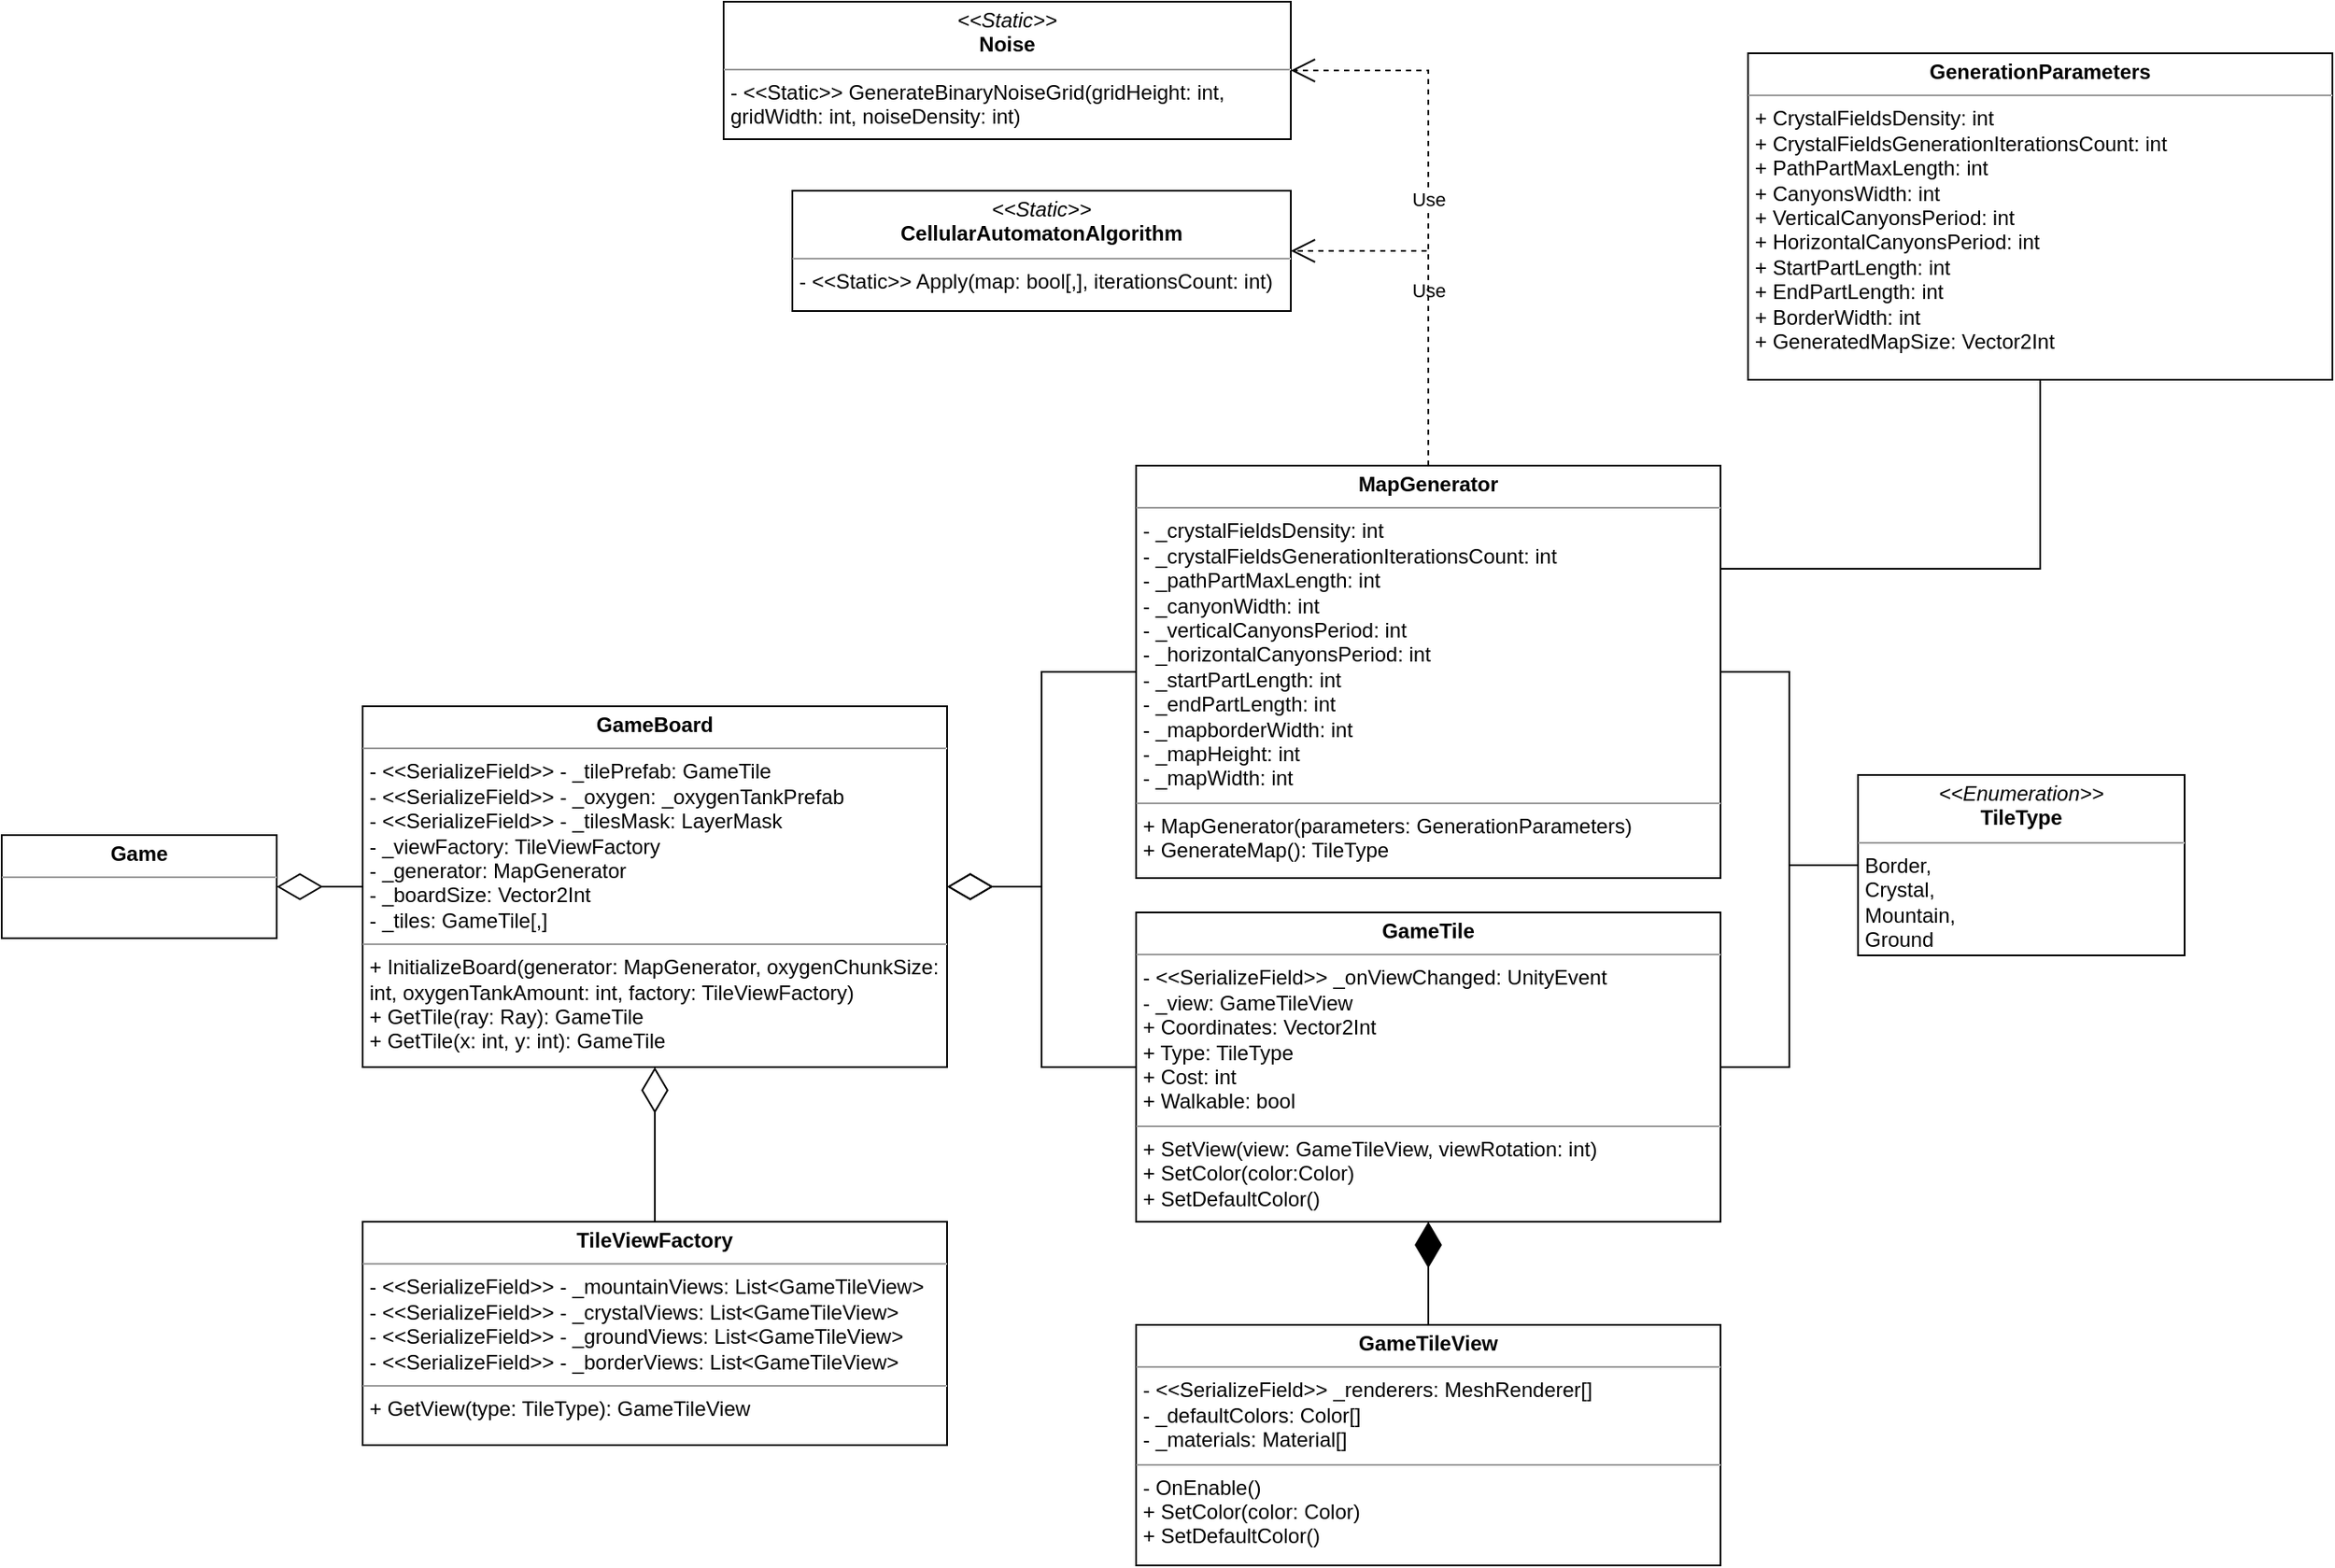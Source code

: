 <mxfile version="22.1.11" type="github">
  <diagram name="Страница — 1" id="3spQ1OdB81bb0q3GTsnV">
    <mxGraphModel dx="2901" dy="1106" grid="1" gridSize="10" guides="1" tooltips="1" connect="1" arrows="1" fold="1" page="1" pageScale="1" pageWidth="827" pageHeight="1169" math="0" shadow="0">
      <root>
        <mxCell id="0" />
        <mxCell id="1" parent="0" />
        <mxCell id="zuA1bw3WOwrKZyjwUTwy-1" value="&lt;p style=&quot;margin:0px;margin-top:4px;text-align:center;&quot;&gt;&lt;i&gt;&amp;lt;&amp;lt;Static&amp;gt;&amp;gt;&lt;/i&gt;&lt;br&gt;&lt;b&gt;CellularAutomatonAlgorithm&lt;/b&gt;&lt;/p&gt;&lt;hr size=&quot;1&quot;&gt;&lt;p style=&quot;margin:0px;margin-left:4px;&quot;&gt;- &amp;lt;&amp;lt;Static&amp;gt;&amp;gt; Apply(map: bool[,], iterationsCount: int)&lt;/p&gt;" style="verticalAlign=top;align=left;overflow=fill;fontSize=12;fontFamily=Helvetica;html=1;whiteSpace=wrap;" vertex="1" parent="1">
          <mxGeometry x="420" y="390" width="290" height="70" as="geometry" />
        </mxCell>
        <mxCell id="zuA1bw3WOwrKZyjwUTwy-2" value="&lt;p style=&quot;margin:0px;margin-top:4px;text-align:center;&quot;&gt;&lt;b&gt;Game&lt;/b&gt;&lt;/p&gt;&lt;hr size=&quot;1&quot;&gt;&lt;p style=&quot;margin:0px;margin-left:4px;&quot;&gt;&lt;br&gt;&lt;/p&gt;" style="verticalAlign=top;align=left;overflow=fill;fontSize=12;fontFamily=Helvetica;html=1;whiteSpace=wrap;" vertex="1" parent="1">
          <mxGeometry x="-40" y="765" width="160" height="60" as="geometry" />
        </mxCell>
        <mxCell id="zuA1bw3WOwrKZyjwUTwy-3" value="&lt;p style=&quot;margin:0px;margin-top:4px;text-align:center;&quot;&gt;&lt;b&gt;MapGenerator&lt;/b&gt;&lt;/p&gt;&lt;hr size=&quot;1&quot;&gt;&lt;p style=&quot;margin:0px;margin-left:4px;&quot;&gt;- _crystalFieldsDensity: int&lt;/p&gt;&lt;p style=&quot;margin:0px;margin-left:4px;&quot;&gt;- _crystalFieldsGenerationIterationsCount: int&lt;/p&gt;&lt;p style=&quot;margin:0px;margin-left:4px;&quot;&gt;- _pathPartMaxLength: int&lt;/p&gt;&lt;p style=&quot;margin:0px;margin-left:4px;&quot;&gt;- _canyonWidth: int&lt;/p&gt;&lt;p style=&quot;margin:0px;margin-left:4px;&quot;&gt;- _verticalCanyonsPeriod: int&lt;/p&gt;&lt;p style=&quot;margin:0px;margin-left:4px;&quot;&gt;- _horizontalCanyonsPeriod: int&lt;/p&gt;&lt;p style=&quot;margin:0px;margin-left:4px;&quot;&gt;- _startPartLength: int&lt;/p&gt;&lt;p style=&quot;margin:0px;margin-left:4px;&quot;&gt;- _endPartLength: int&lt;/p&gt;&lt;p style=&quot;margin:0px;margin-left:4px;&quot;&gt;- _mapborderWidth: int&lt;/p&gt;&lt;p style=&quot;margin:0px;margin-left:4px;&quot;&gt;- _mapHeight: int&lt;/p&gt;&lt;p style=&quot;margin:0px;margin-left:4px;&quot;&gt;- _mapWidth: int&lt;/p&gt;&lt;hr size=&quot;1&quot;&gt;&lt;p style=&quot;margin:0px;margin-left:4px;&quot;&gt;+ MapGenerator(parameters: GenerationParameters)&lt;br&gt;&lt;/p&gt;&lt;p style=&quot;margin:0px;margin-left:4px;&quot;&gt;+ GenerateMap(): TileType&lt;br&gt;&lt;/p&gt;" style="verticalAlign=top;align=left;overflow=fill;fontSize=12;fontFamily=Helvetica;html=1;whiteSpace=wrap;" vertex="1" parent="1">
          <mxGeometry x="620" y="550" width="340" height="240" as="geometry" />
        </mxCell>
        <mxCell id="zuA1bw3WOwrKZyjwUTwy-4" value="Use" style="endArrow=open;endSize=12;dashed=1;html=1;rounded=0;entryX=1;entryY=0.5;entryDx=0;entryDy=0;exitX=0.5;exitY=0;exitDx=0;exitDy=0;edgeStyle=orthogonalEdgeStyle;" edge="1" parent="1" source="zuA1bw3WOwrKZyjwUTwy-3" target="zuA1bw3WOwrKZyjwUTwy-1">
          <mxGeometry width="160" relative="1" as="geometry">
            <mxPoint x="330" y="560" as="sourcePoint" />
            <mxPoint x="490" y="560" as="targetPoint" />
          </mxGeometry>
        </mxCell>
        <mxCell id="zuA1bw3WOwrKZyjwUTwy-5" value="&lt;p style=&quot;margin:0px;margin-top:4px;text-align:center;&quot;&gt;&lt;i&gt;&amp;lt;&amp;lt;Enumeration&amp;gt;&amp;gt;&lt;/i&gt;&lt;br&gt;&lt;b&gt;TileType&lt;/b&gt;&lt;/p&gt;&lt;hr size=&quot;1&quot;&gt;&lt;p style=&quot;margin:0px;margin-left:4px;&quot;&gt;Border,&lt;/p&gt;&lt;p style=&quot;margin:0px;margin-left:4px;&quot;&gt;Crystal,&lt;/p&gt;&lt;p style=&quot;margin:0px;margin-left:4px;&quot;&gt;Mountain,&lt;/p&gt;&lt;p style=&quot;margin:0px;margin-left:4px;&quot;&gt;Ground&lt;/p&gt;" style="verticalAlign=top;align=left;overflow=fill;fontSize=12;fontFamily=Helvetica;html=1;whiteSpace=wrap;" vertex="1" parent="1">
          <mxGeometry x="1040" y="730" width="190" height="105" as="geometry" />
        </mxCell>
        <mxCell id="zuA1bw3WOwrKZyjwUTwy-6" value="" style="endArrow=none;html=1;edgeStyle=orthogonalEdgeStyle;rounded=0;exitX=1;exitY=0.5;exitDx=0;exitDy=0;entryX=0;entryY=0.5;entryDx=0;entryDy=0;" edge="1" parent="1" source="zuA1bw3WOwrKZyjwUTwy-3" target="zuA1bw3WOwrKZyjwUTwy-5">
          <mxGeometry relative="1" as="geometry">
            <mxPoint x="1090" y="530" as="sourcePoint" />
            <mxPoint x="1250" y="530" as="targetPoint" />
          </mxGeometry>
        </mxCell>
        <mxCell id="zuA1bw3WOwrKZyjwUTwy-9" value="&lt;p style=&quot;margin:0px;margin-top:4px;text-align:center;&quot;&gt;&lt;i&gt;&amp;lt;&amp;lt;Static&amp;gt;&amp;gt;&lt;/i&gt;&lt;br&gt;&lt;b&gt;Noise&lt;/b&gt;&lt;/p&gt;&lt;hr size=&quot;1&quot;&gt;&lt;p style=&quot;margin:0px;margin-left:4px;&quot;&gt;- &amp;lt;&amp;lt;Static&amp;gt;&amp;gt; GenerateBinaryNoiseGrid(gridHeight: int, gridWidth: int, noiseDensity: int)&lt;/p&gt;" style="verticalAlign=top;align=left;overflow=fill;fontSize=12;fontFamily=Helvetica;html=1;whiteSpace=wrap;" vertex="1" parent="1">
          <mxGeometry x="380" y="280" width="330" height="80" as="geometry" />
        </mxCell>
        <mxCell id="zuA1bw3WOwrKZyjwUTwy-10" value="Use" style="endArrow=open;endSize=12;dashed=1;html=1;rounded=0;entryX=1;entryY=0.5;entryDx=0;entryDy=0;exitX=0.5;exitY=0;exitDx=0;exitDy=0;edgeStyle=orthogonalEdgeStyle;" edge="1" parent="1" source="zuA1bw3WOwrKZyjwUTwy-3" target="zuA1bw3WOwrKZyjwUTwy-9">
          <mxGeometry width="160" relative="1" as="geometry">
            <mxPoint x="800" y="560" as="sourcePoint" />
            <mxPoint x="645" y="470" as="targetPoint" />
          </mxGeometry>
        </mxCell>
        <mxCell id="zuA1bw3WOwrKZyjwUTwy-12" value="&lt;p style=&quot;margin:0px;margin-top:4px;text-align:center;&quot;&gt;&lt;b&gt;GameTile&lt;/b&gt;&lt;/p&gt;&lt;hr size=&quot;1&quot;&gt;&lt;p style=&quot;margin:0px;margin-left:4px;&quot;&gt;- &amp;lt;&amp;lt;SerializeField&amp;gt;&amp;gt; _onViewChanged: UnityEvent&lt;br&gt;&lt;/p&gt;&lt;p style=&quot;margin:0px;margin-left:4px;&quot;&gt;- _view: GameTileView&lt;/p&gt;&lt;p style=&quot;margin:0px;margin-left:4px;&quot;&gt;+ Coordinates: Vector2Int&lt;/p&gt;&lt;p style=&quot;margin:0px;margin-left:4px;&quot;&gt;+ Type: TileType&lt;/p&gt;&lt;p style=&quot;margin:0px;margin-left:4px;&quot;&gt;+ Cost: int&lt;/p&gt;&lt;p style=&quot;margin:0px;margin-left:4px;&quot;&gt;+ Walkable: bool&lt;/p&gt;&lt;hr size=&quot;1&quot;&gt;&lt;p style=&quot;margin:0px;margin-left:4px;&quot;&gt;+ SetView(view: GameTileView, viewRotation: int)&lt;/p&gt;&lt;p style=&quot;margin:0px;margin-left:4px;&quot;&gt;+ SetColor(color:Color)&lt;/p&gt;&lt;p style=&quot;margin:0px;margin-left:4px;&quot;&gt;+ SetDefaultColor()&lt;/p&gt;" style="verticalAlign=top;align=left;overflow=fill;fontSize=12;fontFamily=Helvetica;html=1;whiteSpace=wrap;" vertex="1" parent="1">
          <mxGeometry x="620" y="810" width="340" height="180" as="geometry" />
        </mxCell>
        <mxCell id="zuA1bw3WOwrKZyjwUTwy-13" value="" style="endArrow=none;html=1;edgeStyle=orthogonalEdgeStyle;rounded=0;exitX=1;exitY=0.5;exitDx=0;exitDy=0;entryX=0;entryY=0.5;entryDx=0;entryDy=0;" edge="1" parent="1" source="zuA1bw3WOwrKZyjwUTwy-12" target="zuA1bw3WOwrKZyjwUTwy-5">
          <mxGeometry relative="1" as="geometry">
            <mxPoint x="970" y="680" as="sourcePoint" />
            <mxPoint x="1061" y="680" as="targetPoint" />
          </mxGeometry>
        </mxCell>
        <mxCell id="zuA1bw3WOwrKZyjwUTwy-14" value="&lt;p style=&quot;margin:0px;margin-top:4px;text-align:center;&quot;&gt;&lt;b&gt;GenerationParameters&lt;/b&gt;&lt;/p&gt;&lt;hr size=&quot;1&quot;&gt;&lt;p style=&quot;margin:0px;margin-left:4px;&quot;&gt;+ CrystalFieldsDensity: int&lt;/p&gt;&lt;p style=&quot;margin:0px;margin-left:4px;&quot;&gt;+ CrystalFieldsGenerationIterationsCount: int&lt;/p&gt;&lt;p style=&quot;margin:0px;margin-left:4px;&quot;&gt;+ PathPartMaxLength: int&lt;/p&gt;&lt;p style=&quot;margin:0px;margin-left:4px;&quot;&gt;+ CanyonsWidth: int&lt;/p&gt;&lt;p style=&quot;margin:0px;margin-left:4px;&quot;&gt;+ VerticalCanyonsPeriod: int&lt;/p&gt;&lt;p style=&quot;margin:0px;margin-left:4px;&quot;&gt;+ HorizontalCanyonsPeriod: int&lt;/p&gt;&lt;p style=&quot;margin:0px;margin-left:4px;&quot;&gt;+ StartPartLength: int&lt;/p&gt;&lt;p style=&quot;margin:0px;margin-left:4px;&quot;&gt;+ EndPartLength: int&lt;/p&gt;&lt;p style=&quot;margin:0px;margin-left:4px;&quot;&gt;+ BorderWidth: int&lt;/p&gt;&lt;p style=&quot;margin:0px;margin-left:4px;&quot;&gt;+ GeneratedMapSize: Vector2Int&lt;/p&gt;&lt;p style=&quot;margin:0px;margin-left:4px;&quot;&gt;&lt;br&gt;&lt;/p&gt;" style="verticalAlign=top;align=left;overflow=fill;fontSize=12;fontFamily=Helvetica;html=1;whiteSpace=wrap;" vertex="1" parent="1">
          <mxGeometry x="976" y="310" width="340" height="190" as="geometry" />
        </mxCell>
        <mxCell id="zuA1bw3WOwrKZyjwUTwy-15" value="" style="endArrow=none;html=1;edgeStyle=orthogonalEdgeStyle;rounded=0;entryX=0.5;entryY=1;entryDx=0;entryDy=0;exitX=1;exitY=0.25;exitDx=0;exitDy=0;" edge="1" parent="1" source="zuA1bw3WOwrKZyjwUTwy-3" target="zuA1bw3WOwrKZyjwUTwy-14">
          <mxGeometry relative="1" as="geometry">
            <mxPoint x="1060" y="550" as="sourcePoint" />
            <mxPoint x="1220" y="550" as="targetPoint" />
          </mxGeometry>
        </mxCell>
        <mxCell id="zuA1bw3WOwrKZyjwUTwy-18" value="&lt;p style=&quot;margin:0px;margin-top:4px;text-align:center;&quot;&gt;&lt;b&gt;GameTileView&lt;/b&gt;&lt;/p&gt;&lt;hr size=&quot;1&quot;&gt;&lt;p style=&quot;margin:0px;margin-left:4px;&quot;&gt;- &amp;lt;&amp;lt;SerializeField&amp;gt;&amp;gt; _renderers: MeshRenderer[]&lt;/p&gt;&lt;p style=&quot;margin:0px;margin-left:4px;&quot;&gt;- _defaultColors: Color[]&lt;/p&gt;&lt;p style=&quot;margin:0px;margin-left:4px;&quot;&gt;- _materials: Material[]&lt;/p&gt;&lt;hr size=&quot;1&quot;&gt;&lt;p style=&quot;margin:0px;margin-left:4px;&quot;&gt;- OnEnable()&lt;/p&gt;&lt;p style=&quot;margin:0px;margin-left:4px;&quot;&gt;+ SetColor(color: Color)&lt;/p&gt;&lt;p style=&quot;margin:0px;margin-left:4px;&quot;&gt;+ SetDefaultColor()&lt;/p&gt;" style="verticalAlign=top;align=left;overflow=fill;fontSize=12;fontFamily=Helvetica;html=1;whiteSpace=wrap;" vertex="1" parent="1">
          <mxGeometry x="620" y="1050" width="340" height="140" as="geometry" />
        </mxCell>
        <mxCell id="zuA1bw3WOwrKZyjwUTwy-19" value="" style="endArrow=diamondThin;endFill=1;endSize=24;html=1;rounded=0;exitX=0.5;exitY=0;exitDx=0;exitDy=0;entryX=0.5;entryY=1;entryDx=0;entryDy=0;edgeStyle=orthogonalEdgeStyle;" edge="1" parent="1" source="zuA1bw3WOwrKZyjwUTwy-18" target="zuA1bw3WOwrKZyjwUTwy-12">
          <mxGeometry width="160" relative="1" as="geometry">
            <mxPoint x="890" y="1010" as="sourcePoint" />
            <mxPoint x="1050" y="1010" as="targetPoint" />
          </mxGeometry>
        </mxCell>
        <mxCell id="zuA1bw3WOwrKZyjwUTwy-20" value="&lt;p style=&quot;margin:0px;margin-top:4px;text-align:center;&quot;&gt;&lt;b&gt;GameBoard&lt;/b&gt;&lt;/p&gt;&lt;hr size=&quot;1&quot;&gt;&lt;p style=&quot;margin:0px;margin-left:4px;&quot;&gt;- &amp;lt;&amp;lt;SerializeField&amp;gt;&amp;gt; - _tilePrefab: GameTile&lt;br&gt;&lt;/p&gt;&lt;p style=&quot;margin:0px;margin-left:4px;&quot;&gt;- &amp;lt;&amp;lt;SerializeField&amp;gt;&amp;gt; - _oxygen: _oxygenTankPrefab&lt;/p&gt;&lt;p style=&quot;margin:0px;margin-left:4px;&quot;&gt;- &amp;lt;&amp;lt;SerializeField&amp;gt;&amp;gt; - _tilesMask: LayerMask&lt;/p&gt;&lt;p style=&quot;margin:0px;margin-left:4px;&quot;&gt;- _viewFactory: TileViewFactory&lt;/p&gt;&lt;p style=&quot;margin:0px;margin-left:4px;&quot;&gt;- _generator: MapGenerator&lt;/p&gt;&lt;p style=&quot;margin:0px;margin-left:4px;&quot;&gt;- _boardSize: Vector2Int&lt;/p&gt;&lt;p style=&quot;margin:0px;margin-left:4px;&quot;&gt;- _tiles: GameTile[,]&lt;/p&gt;&lt;hr size=&quot;1&quot;&gt;&lt;p style=&quot;margin:0px;margin-left:4px;&quot;&gt;+ InitializeBoard(generator: MapGenerator, oxygenChunkSize: int, oxygenTankAmount: int, factory: TileViewFactory)&lt;/p&gt;&lt;p style=&quot;margin:0px;margin-left:4px;&quot;&gt;+ GetTile(ray: Ray): GameTile&lt;/p&gt;&lt;p style=&quot;margin:0px;margin-left:4px;&quot;&gt;+ GetTile(x: int, y: int): GameTile&lt;/p&gt;" style="verticalAlign=top;align=left;overflow=fill;fontSize=12;fontFamily=Helvetica;html=1;whiteSpace=wrap;" vertex="1" parent="1">
          <mxGeometry x="170" y="690" width="340" height="210" as="geometry" />
        </mxCell>
        <mxCell id="zuA1bw3WOwrKZyjwUTwy-21" value="" style="endArrow=diamondThin;endFill=0;endSize=24;html=1;rounded=0;exitX=0;exitY=0.5;exitDx=0;exitDy=0;entryX=1;entryY=0.5;entryDx=0;entryDy=0;edgeStyle=orthogonalEdgeStyle;" edge="1" parent="1" source="zuA1bw3WOwrKZyjwUTwy-3" target="zuA1bw3WOwrKZyjwUTwy-20">
          <mxGeometry width="160" relative="1" as="geometry">
            <mxPoint x="360" y="670" as="sourcePoint" />
            <mxPoint x="520" y="670" as="targetPoint" />
          </mxGeometry>
        </mxCell>
        <mxCell id="zuA1bw3WOwrKZyjwUTwy-22" value="" style="endArrow=diamondThin;endFill=0;endSize=24;html=1;rounded=0;exitX=0;exitY=0.5;exitDx=0;exitDy=0;entryX=1;entryY=0.5;entryDx=0;entryDy=0;edgeStyle=orthogonalEdgeStyle;" edge="1" parent="1" source="zuA1bw3WOwrKZyjwUTwy-12" target="zuA1bw3WOwrKZyjwUTwy-20">
          <mxGeometry width="160" relative="1" as="geometry">
            <mxPoint x="600" y="960" as="sourcePoint" />
            <mxPoint x="760" y="960" as="targetPoint" />
          </mxGeometry>
        </mxCell>
        <mxCell id="zuA1bw3WOwrKZyjwUTwy-23" value="" style="endArrow=diamondThin;endFill=0;endSize=24;html=1;rounded=0;exitX=0;exitY=0.5;exitDx=0;exitDy=0;entryX=1;entryY=0.5;entryDx=0;entryDy=0;" edge="1" parent="1" source="zuA1bw3WOwrKZyjwUTwy-20" target="zuA1bw3WOwrKZyjwUTwy-2">
          <mxGeometry width="160" relative="1" as="geometry">
            <mxPoint x="130" y="580" as="sourcePoint" />
            <mxPoint x="290" y="580" as="targetPoint" />
          </mxGeometry>
        </mxCell>
        <mxCell id="zuA1bw3WOwrKZyjwUTwy-24" value="&lt;p style=&quot;margin:0px;margin-top:4px;text-align:center;&quot;&gt;&lt;b&gt;TileViewFactory&lt;/b&gt;&lt;/p&gt;&lt;hr size=&quot;1&quot;&gt;&lt;p style=&quot;margin:0px;margin-left:4px;&quot;&gt;- &amp;lt;&amp;lt;SerializeField&amp;gt;&amp;gt; - _mountainViews: List&amp;lt;GameTileView&amp;gt;&lt;br&gt;&lt;/p&gt;&lt;p style=&quot;margin:0px;margin-left:4px;&quot;&gt;- &amp;lt;&amp;lt;SerializeField&amp;gt;&amp;gt; - _crystalViews: List&amp;lt;GameTileView&amp;gt;&lt;/p&gt;&lt;p style=&quot;margin:0px;margin-left:4px;&quot;&gt;- &amp;lt;&amp;lt;SerializeField&amp;gt;&amp;gt; - _groundViews: List&amp;lt;GameTileView&amp;gt;&lt;/p&gt;&lt;p style=&quot;margin:0px;margin-left:4px;&quot;&gt;- &amp;lt;&amp;lt;SerializeField&amp;gt;&amp;gt; - _borderViews: List&amp;lt;GameTileView&amp;gt;&lt;/p&gt;&lt;hr size=&quot;1&quot;&gt;&lt;p style=&quot;margin:0px;margin-left:4px;&quot;&gt;+ GetView(type: TileType): GameTileView&lt;/p&gt;" style="verticalAlign=top;align=left;overflow=fill;fontSize=12;fontFamily=Helvetica;html=1;whiteSpace=wrap;" vertex="1" parent="1">
          <mxGeometry x="170" y="990" width="340" height="130" as="geometry" />
        </mxCell>
        <mxCell id="zuA1bw3WOwrKZyjwUTwy-25" value="" style="endArrow=diamondThin;endFill=0;endSize=24;html=1;rounded=0;exitX=0.5;exitY=0;exitDx=0;exitDy=0;entryX=0.5;entryY=1;entryDx=0;entryDy=0;edgeStyle=orthogonalEdgeStyle;" edge="1" parent="1" source="zuA1bw3WOwrKZyjwUTwy-24" target="zuA1bw3WOwrKZyjwUTwy-20">
          <mxGeometry width="160" relative="1" as="geometry">
            <mxPoint x="370" y="950" as="sourcePoint" />
            <mxPoint x="530" y="950" as="targetPoint" />
          </mxGeometry>
        </mxCell>
      </root>
    </mxGraphModel>
  </diagram>
</mxfile>
